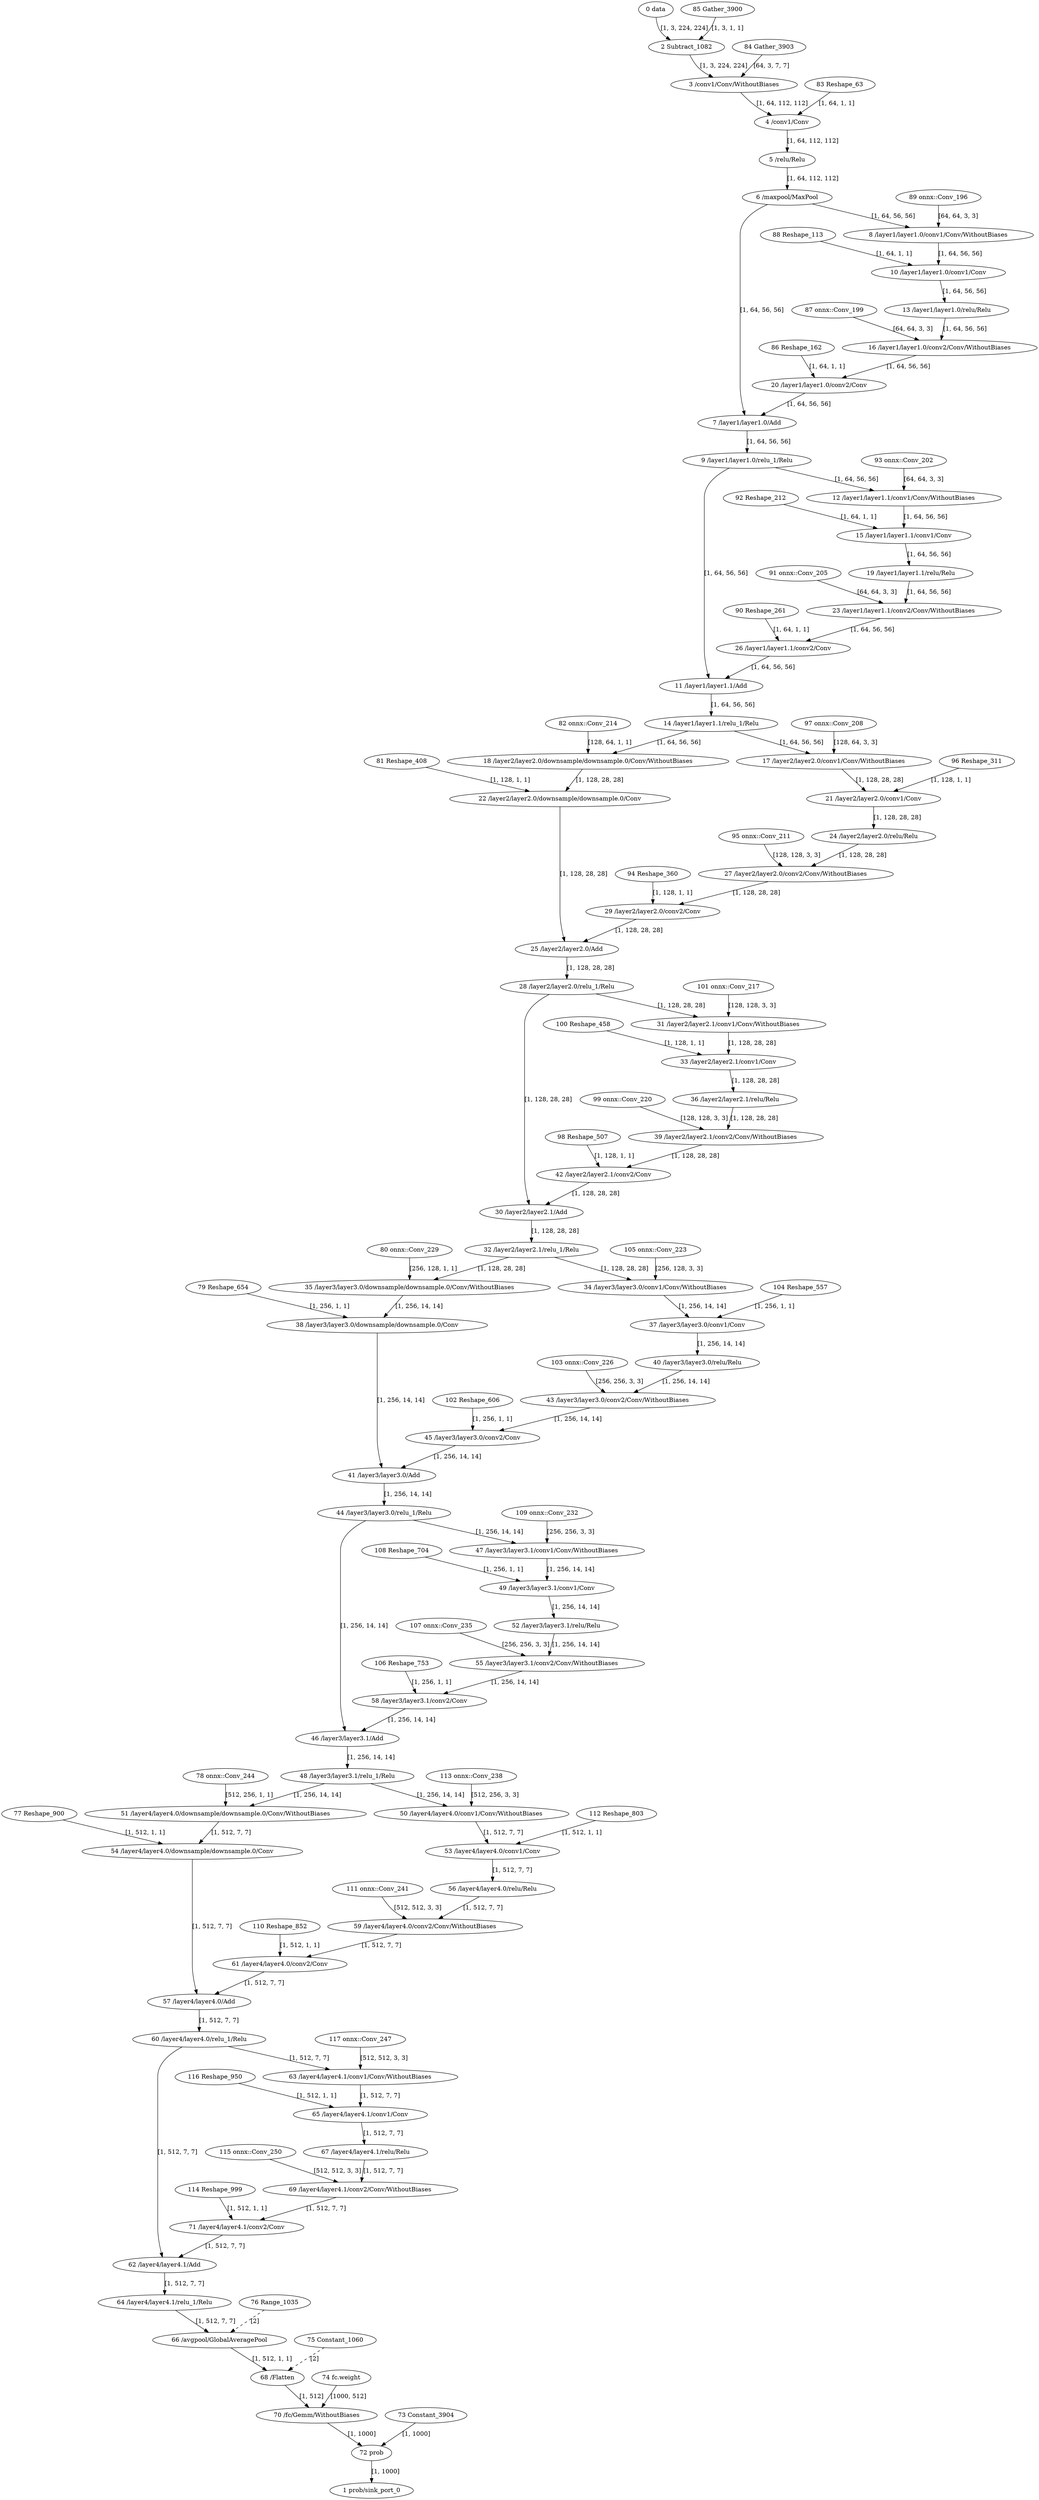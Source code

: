 strict digraph  {
"0 data" [id=0, type=nncf_model_input];
"1 prob/sink_port_0" [id=1, type=nncf_model_output];
"2 Subtract_1082" [id=2, type=Subtract];
"3 /conv1/Conv/WithoutBiases" [id=3, type=Convolution];
"4 /conv1/Conv" [id=4, type=Add];
"5 /relu/Relu" [id=5, type=Relu];
"6 /maxpool/MaxPool" [id=6, type=MaxPool];
"7 /layer1/layer1.0/Add" [id=7, type=Add];
"8 /layer1/layer1.0/conv1/Conv/WithoutBiases" [id=8, type=Convolution];
"9 /layer1/layer1.0/relu_1/Relu" [id=9, type=Relu];
"10 /layer1/layer1.0/conv1/Conv" [id=10, type=Add];
"11 /layer1/layer1.1/Add" [id=11, type=Add];
"12 /layer1/layer1.1/conv1/Conv/WithoutBiases" [id=12, type=Convolution];
"13 /layer1/layer1.0/relu/Relu" [id=13, type=Relu];
"14 /layer1/layer1.1/relu_1/Relu" [id=14, type=Relu];
"15 /layer1/layer1.1/conv1/Conv" [id=15, type=Add];
"16 /layer1/layer1.0/conv2/Conv/WithoutBiases" [id=16, type=Convolution];
"17 /layer2/layer2.0/conv1/Conv/WithoutBiases" [id=17, type=Convolution];
"18 /layer2/layer2.0/downsample/downsample.0/Conv/WithoutBiases" [id=18, type=Convolution];
"19 /layer1/layer1.1/relu/Relu" [id=19, type=Relu];
"20 /layer1/layer1.0/conv2/Conv" [id=20, type=Add];
"21 /layer2/layer2.0/conv1/Conv" [id=21, type=Add];
"22 /layer2/layer2.0/downsample/downsample.0/Conv" [id=22, type=Add];
"23 /layer1/layer1.1/conv2/Conv/WithoutBiases" [id=23, type=Convolution];
"24 /layer2/layer2.0/relu/Relu" [id=24, type=Relu];
"25 /layer2/layer2.0/Add" [id=25, type=Add];
"26 /layer1/layer1.1/conv2/Conv" [id=26, type=Add];
"27 /layer2/layer2.0/conv2/Conv/WithoutBiases" [id=27, type=Convolution];
"28 /layer2/layer2.0/relu_1/Relu" [id=28, type=Relu];
"29 /layer2/layer2.0/conv2/Conv" [id=29, type=Add];
"30 /layer2/layer2.1/Add" [id=30, type=Add];
"31 /layer2/layer2.1/conv1/Conv/WithoutBiases" [id=31, type=Convolution];
"32 /layer2/layer2.1/relu_1/Relu" [id=32, type=Relu];
"33 /layer2/layer2.1/conv1/Conv" [id=33, type=Add];
"34 /layer3/layer3.0/conv1/Conv/WithoutBiases" [id=34, type=Convolution];
"35 /layer3/layer3.0/downsample/downsample.0/Conv/WithoutBiases" [id=35, type=Convolution];
"36 /layer2/layer2.1/relu/Relu" [id=36, type=Relu];
"37 /layer3/layer3.0/conv1/Conv" [id=37, type=Add];
"38 /layer3/layer3.0/downsample/downsample.0/Conv" [id=38, type=Add];
"39 /layer2/layer2.1/conv2/Conv/WithoutBiases" [id=39, type=Convolution];
"40 /layer3/layer3.0/relu/Relu" [id=40, type=Relu];
"41 /layer3/layer3.0/Add" [id=41, type=Add];
"42 /layer2/layer2.1/conv2/Conv" [id=42, type=Add];
"43 /layer3/layer3.0/conv2/Conv/WithoutBiases" [id=43, type=Convolution];
"44 /layer3/layer3.0/relu_1/Relu" [id=44, type=Relu];
"45 /layer3/layer3.0/conv2/Conv" [id=45, type=Add];
"46 /layer3/layer3.1/Add" [id=46, type=Add];
"47 /layer3/layer3.1/conv1/Conv/WithoutBiases" [id=47, type=Convolution];
"48 /layer3/layer3.1/relu_1/Relu" [id=48, type=Relu];
"49 /layer3/layer3.1/conv1/Conv" [id=49, type=Add];
"50 /layer4/layer4.0/conv1/Conv/WithoutBiases" [id=50, type=Convolution];
"51 /layer4/layer4.0/downsample/downsample.0/Conv/WithoutBiases" [id=51, type=Convolution];
"52 /layer3/layer3.1/relu/Relu" [id=52, type=Relu];
"53 /layer4/layer4.0/conv1/Conv" [id=53, type=Add];
"54 /layer4/layer4.0/downsample/downsample.0/Conv" [id=54, type=Add];
"55 /layer3/layer3.1/conv2/Conv/WithoutBiases" [id=55, type=Convolution];
"56 /layer4/layer4.0/relu/Relu" [id=56, type=Relu];
"57 /layer4/layer4.0/Add" [id=57, type=Add];
"58 /layer3/layer3.1/conv2/Conv" [id=58, type=Add];
"59 /layer4/layer4.0/conv2/Conv/WithoutBiases" [id=59, type=Convolution];
"60 /layer4/layer4.0/relu_1/Relu" [id=60, type=Relu];
"61 /layer4/layer4.0/conv2/Conv" [id=61, type=Add];
"62 /layer4/layer4.1/Add" [id=62, type=Add];
"63 /layer4/layer4.1/conv1/Conv/WithoutBiases" [id=63, type=Convolution];
"64 /layer4/layer4.1/relu_1/Relu" [id=64, type=Relu];
"65 /layer4/layer4.1/conv1/Conv" [id=65, type=Add];
"66 /avgpool/GlobalAveragePool" [id=66, type=ReduceMean];
"67 /layer4/layer4.1/relu/Relu" [id=67, type=Relu];
"68 /Flatten" [id=68, type=Reshape];
"69 /layer4/layer4.1/conv2/Conv/WithoutBiases" [id=69, type=Convolution];
"70 /fc/Gemm/WithoutBiases" [id=70, type=MatMul];
"71 /layer4/layer4.1/conv2/Conv" [id=71, type=Add];
"72 prob" [id=72, type=Add];
"73 Constant_3904" [id=73, type=Constant];
"74 fc.weight" [id=74, type=Constant];
"75 Constant_1060" [id=75, type=Constant];
"76 Range_1035" [id=76, type=Constant];
"77 Reshape_900" [id=77, type=Constant];
"78 onnx^^Conv_244" [id=78, label="78 onnx::Conv_244", type=Constant];
"79 Reshape_654" [id=79, type=Constant];
"80 onnx^^Conv_229" [id=80, label="80 onnx::Conv_229", type=Constant];
"81 Reshape_408" [id=81, type=Constant];
"82 onnx^^Conv_214" [id=82, label="82 onnx::Conv_214", type=Constant];
"83 Reshape_63" [id=83, type=Constant];
"84 Gather_3903" [id=84, type=Constant];
"85 Gather_3900" [id=85, type=Constant];
"86 Reshape_162" [id=86, type=Constant];
"87 onnx^^Conv_199" [id=87, label="87 onnx::Conv_199", type=Constant];
"88 Reshape_113" [id=88, type=Constant];
"89 onnx^^Conv_196" [id=89, label="89 onnx::Conv_196", type=Constant];
"90 Reshape_261" [id=90, type=Constant];
"91 onnx^^Conv_205" [id=91, label="91 onnx::Conv_205", type=Constant];
"92 Reshape_212" [id=92, type=Constant];
"93 onnx^^Conv_202" [id=93, label="93 onnx::Conv_202", type=Constant];
"94 Reshape_360" [id=94, type=Constant];
"95 onnx^^Conv_211" [id=95, label="95 onnx::Conv_211", type=Constant];
"96 Reshape_311" [id=96, type=Constant];
"97 onnx^^Conv_208" [id=97, label="97 onnx::Conv_208", type=Constant];
"98 Reshape_507" [id=98, type=Constant];
"99 onnx^^Conv_220" [id=99, label="99 onnx::Conv_220", type=Constant];
"100 Reshape_458" [id=100, type=Constant];
"101 onnx^^Conv_217" [id=101, label="101 onnx::Conv_217", type=Constant];
"102 Reshape_606" [id=102, type=Constant];
"103 onnx^^Conv_226" [id=103, label="103 onnx::Conv_226", type=Constant];
"104 Reshape_557" [id=104, type=Constant];
"105 onnx^^Conv_223" [id=105, label="105 onnx::Conv_223", type=Constant];
"106 Reshape_753" [id=106, type=Constant];
"107 onnx^^Conv_235" [id=107, label="107 onnx::Conv_235", type=Constant];
"108 Reshape_704" [id=108, type=Constant];
"109 onnx^^Conv_232" [id=109, label="109 onnx::Conv_232", type=Constant];
"110 Reshape_852" [id=110, type=Constant];
"111 onnx^^Conv_241" [id=111, label="111 onnx::Conv_241", type=Constant];
"112 Reshape_803" [id=112, type=Constant];
"113 onnx^^Conv_238" [id=113, label="113 onnx::Conv_238", type=Constant];
"114 Reshape_999" [id=114, type=Constant];
"115 onnx^^Conv_250" [id=115, label="115 onnx::Conv_250", type=Constant];
"116 Reshape_950" [id=116, type=Constant];
"117 onnx^^Conv_247" [id=117, label="117 onnx::Conv_247", type=Constant];
"0 data" -> "2 Subtract_1082"  [label="[1, 3, 224, 224]", style=solid];
"2 Subtract_1082" -> "3 /conv1/Conv/WithoutBiases"  [label="[1, 3, 224, 224]", style=solid];
"3 /conv1/Conv/WithoutBiases" -> "4 /conv1/Conv"  [label="[1, 64, 112, 112]", style=solid];
"4 /conv1/Conv" -> "5 /relu/Relu"  [label="[1, 64, 112, 112]", style=solid];
"5 /relu/Relu" -> "6 /maxpool/MaxPool"  [label="[1, 64, 112, 112]", style=solid];
"6 /maxpool/MaxPool" -> "7 /layer1/layer1.0/Add"  [label="[1, 64, 56, 56]", style=solid];
"6 /maxpool/MaxPool" -> "8 /layer1/layer1.0/conv1/Conv/WithoutBiases"  [label="[1, 64, 56, 56]", style=solid];
"7 /layer1/layer1.0/Add" -> "9 /layer1/layer1.0/relu_1/Relu"  [label="[1, 64, 56, 56]", style=solid];
"8 /layer1/layer1.0/conv1/Conv/WithoutBiases" -> "10 /layer1/layer1.0/conv1/Conv"  [label="[1, 64, 56, 56]", style=solid];
"9 /layer1/layer1.0/relu_1/Relu" -> "11 /layer1/layer1.1/Add"  [label="[1, 64, 56, 56]", style=solid];
"9 /layer1/layer1.0/relu_1/Relu" -> "12 /layer1/layer1.1/conv1/Conv/WithoutBiases"  [label="[1, 64, 56, 56]", style=solid];
"10 /layer1/layer1.0/conv1/Conv" -> "13 /layer1/layer1.0/relu/Relu"  [label="[1, 64, 56, 56]", style=solid];
"11 /layer1/layer1.1/Add" -> "14 /layer1/layer1.1/relu_1/Relu"  [label="[1, 64, 56, 56]", style=solid];
"12 /layer1/layer1.1/conv1/Conv/WithoutBiases" -> "15 /layer1/layer1.1/conv1/Conv"  [label="[1, 64, 56, 56]", style=solid];
"13 /layer1/layer1.0/relu/Relu" -> "16 /layer1/layer1.0/conv2/Conv/WithoutBiases"  [label="[1, 64, 56, 56]", style=solid];
"14 /layer1/layer1.1/relu_1/Relu" -> "17 /layer2/layer2.0/conv1/Conv/WithoutBiases"  [label="[1, 64, 56, 56]", style=solid];
"14 /layer1/layer1.1/relu_1/Relu" -> "18 /layer2/layer2.0/downsample/downsample.0/Conv/WithoutBiases"  [label="[1, 64, 56, 56]", style=solid];
"15 /layer1/layer1.1/conv1/Conv" -> "19 /layer1/layer1.1/relu/Relu"  [label="[1, 64, 56, 56]", style=solid];
"16 /layer1/layer1.0/conv2/Conv/WithoutBiases" -> "20 /layer1/layer1.0/conv2/Conv"  [label="[1, 64, 56, 56]", style=solid];
"17 /layer2/layer2.0/conv1/Conv/WithoutBiases" -> "21 /layer2/layer2.0/conv1/Conv"  [label="[1, 128, 28, 28]", style=solid];
"18 /layer2/layer2.0/downsample/downsample.0/Conv/WithoutBiases" -> "22 /layer2/layer2.0/downsample/downsample.0/Conv"  [label="[1, 128, 28, 28]", style=solid];
"19 /layer1/layer1.1/relu/Relu" -> "23 /layer1/layer1.1/conv2/Conv/WithoutBiases"  [label="[1, 64, 56, 56]", style=solid];
"20 /layer1/layer1.0/conv2/Conv" -> "7 /layer1/layer1.0/Add"  [label="[1, 64, 56, 56]", style=solid];
"21 /layer2/layer2.0/conv1/Conv" -> "24 /layer2/layer2.0/relu/Relu"  [label="[1, 128, 28, 28]", style=solid];
"22 /layer2/layer2.0/downsample/downsample.0/Conv" -> "25 /layer2/layer2.0/Add"  [label="[1, 128, 28, 28]", style=solid];
"23 /layer1/layer1.1/conv2/Conv/WithoutBiases" -> "26 /layer1/layer1.1/conv2/Conv"  [label="[1, 64, 56, 56]", style=solid];
"24 /layer2/layer2.0/relu/Relu" -> "27 /layer2/layer2.0/conv2/Conv/WithoutBiases"  [label="[1, 128, 28, 28]", style=solid];
"25 /layer2/layer2.0/Add" -> "28 /layer2/layer2.0/relu_1/Relu"  [label="[1, 128, 28, 28]", style=solid];
"26 /layer1/layer1.1/conv2/Conv" -> "11 /layer1/layer1.1/Add"  [label="[1, 64, 56, 56]", style=solid];
"27 /layer2/layer2.0/conv2/Conv/WithoutBiases" -> "29 /layer2/layer2.0/conv2/Conv"  [label="[1, 128, 28, 28]", style=solid];
"28 /layer2/layer2.0/relu_1/Relu" -> "30 /layer2/layer2.1/Add"  [label="[1, 128, 28, 28]", style=solid];
"28 /layer2/layer2.0/relu_1/Relu" -> "31 /layer2/layer2.1/conv1/Conv/WithoutBiases"  [label="[1, 128, 28, 28]", style=solid];
"29 /layer2/layer2.0/conv2/Conv" -> "25 /layer2/layer2.0/Add"  [label="[1, 128, 28, 28]", style=solid];
"30 /layer2/layer2.1/Add" -> "32 /layer2/layer2.1/relu_1/Relu"  [label="[1, 128, 28, 28]", style=solid];
"31 /layer2/layer2.1/conv1/Conv/WithoutBiases" -> "33 /layer2/layer2.1/conv1/Conv"  [label="[1, 128, 28, 28]", style=solid];
"32 /layer2/layer2.1/relu_1/Relu" -> "34 /layer3/layer3.0/conv1/Conv/WithoutBiases"  [label="[1, 128, 28, 28]", style=solid];
"32 /layer2/layer2.1/relu_1/Relu" -> "35 /layer3/layer3.0/downsample/downsample.0/Conv/WithoutBiases"  [label="[1, 128, 28, 28]", style=solid];
"33 /layer2/layer2.1/conv1/Conv" -> "36 /layer2/layer2.1/relu/Relu"  [label="[1, 128, 28, 28]", style=solid];
"34 /layer3/layer3.0/conv1/Conv/WithoutBiases" -> "37 /layer3/layer3.0/conv1/Conv"  [label="[1, 256, 14, 14]", style=solid];
"35 /layer3/layer3.0/downsample/downsample.0/Conv/WithoutBiases" -> "38 /layer3/layer3.0/downsample/downsample.0/Conv"  [label="[1, 256, 14, 14]", style=solid];
"36 /layer2/layer2.1/relu/Relu" -> "39 /layer2/layer2.1/conv2/Conv/WithoutBiases"  [label="[1, 128, 28, 28]", style=solid];
"37 /layer3/layer3.0/conv1/Conv" -> "40 /layer3/layer3.0/relu/Relu"  [label="[1, 256, 14, 14]", style=solid];
"38 /layer3/layer3.0/downsample/downsample.0/Conv" -> "41 /layer3/layer3.0/Add"  [label="[1, 256, 14, 14]", style=solid];
"39 /layer2/layer2.1/conv2/Conv/WithoutBiases" -> "42 /layer2/layer2.1/conv2/Conv"  [label="[1, 128, 28, 28]", style=solid];
"40 /layer3/layer3.0/relu/Relu" -> "43 /layer3/layer3.0/conv2/Conv/WithoutBiases"  [label="[1, 256, 14, 14]", style=solid];
"41 /layer3/layer3.0/Add" -> "44 /layer3/layer3.0/relu_1/Relu"  [label="[1, 256, 14, 14]", style=solid];
"42 /layer2/layer2.1/conv2/Conv" -> "30 /layer2/layer2.1/Add"  [label="[1, 128, 28, 28]", style=solid];
"43 /layer3/layer3.0/conv2/Conv/WithoutBiases" -> "45 /layer3/layer3.0/conv2/Conv"  [label="[1, 256, 14, 14]", style=solid];
"44 /layer3/layer3.0/relu_1/Relu" -> "46 /layer3/layer3.1/Add"  [label="[1, 256, 14, 14]", style=solid];
"44 /layer3/layer3.0/relu_1/Relu" -> "47 /layer3/layer3.1/conv1/Conv/WithoutBiases"  [label="[1, 256, 14, 14]", style=solid];
"45 /layer3/layer3.0/conv2/Conv" -> "41 /layer3/layer3.0/Add"  [label="[1, 256, 14, 14]", style=solid];
"46 /layer3/layer3.1/Add" -> "48 /layer3/layer3.1/relu_1/Relu"  [label="[1, 256, 14, 14]", style=solid];
"47 /layer3/layer3.1/conv1/Conv/WithoutBiases" -> "49 /layer3/layer3.1/conv1/Conv"  [label="[1, 256, 14, 14]", style=solid];
"48 /layer3/layer3.1/relu_1/Relu" -> "50 /layer4/layer4.0/conv1/Conv/WithoutBiases"  [label="[1, 256, 14, 14]", style=solid];
"48 /layer3/layer3.1/relu_1/Relu" -> "51 /layer4/layer4.0/downsample/downsample.0/Conv/WithoutBiases"  [label="[1, 256, 14, 14]", style=solid];
"49 /layer3/layer3.1/conv1/Conv" -> "52 /layer3/layer3.1/relu/Relu"  [label="[1, 256, 14, 14]", style=solid];
"50 /layer4/layer4.0/conv1/Conv/WithoutBiases" -> "53 /layer4/layer4.0/conv1/Conv"  [label="[1, 512, 7, 7]", style=solid];
"51 /layer4/layer4.0/downsample/downsample.0/Conv/WithoutBiases" -> "54 /layer4/layer4.0/downsample/downsample.0/Conv"  [label="[1, 512, 7, 7]", style=solid];
"52 /layer3/layer3.1/relu/Relu" -> "55 /layer3/layer3.1/conv2/Conv/WithoutBiases"  [label="[1, 256, 14, 14]", style=solid];
"53 /layer4/layer4.0/conv1/Conv" -> "56 /layer4/layer4.0/relu/Relu"  [label="[1, 512, 7, 7]", style=solid];
"54 /layer4/layer4.0/downsample/downsample.0/Conv" -> "57 /layer4/layer4.0/Add"  [label="[1, 512, 7, 7]", style=solid];
"55 /layer3/layer3.1/conv2/Conv/WithoutBiases" -> "58 /layer3/layer3.1/conv2/Conv"  [label="[1, 256, 14, 14]", style=solid];
"56 /layer4/layer4.0/relu/Relu" -> "59 /layer4/layer4.0/conv2/Conv/WithoutBiases"  [label="[1, 512, 7, 7]", style=solid];
"57 /layer4/layer4.0/Add" -> "60 /layer4/layer4.0/relu_1/Relu"  [label="[1, 512, 7, 7]", style=solid];
"58 /layer3/layer3.1/conv2/Conv" -> "46 /layer3/layer3.1/Add"  [label="[1, 256, 14, 14]", style=solid];
"59 /layer4/layer4.0/conv2/Conv/WithoutBiases" -> "61 /layer4/layer4.0/conv2/Conv"  [label="[1, 512, 7, 7]", style=solid];
"60 /layer4/layer4.0/relu_1/Relu" -> "62 /layer4/layer4.1/Add"  [label="[1, 512, 7, 7]", style=solid];
"60 /layer4/layer4.0/relu_1/Relu" -> "63 /layer4/layer4.1/conv1/Conv/WithoutBiases"  [label="[1, 512, 7, 7]", style=solid];
"61 /layer4/layer4.0/conv2/Conv" -> "57 /layer4/layer4.0/Add"  [label="[1, 512, 7, 7]", style=solid];
"62 /layer4/layer4.1/Add" -> "64 /layer4/layer4.1/relu_1/Relu"  [label="[1, 512, 7, 7]", style=solid];
"63 /layer4/layer4.1/conv1/Conv/WithoutBiases" -> "65 /layer4/layer4.1/conv1/Conv"  [label="[1, 512, 7, 7]", style=solid];
"64 /layer4/layer4.1/relu_1/Relu" -> "66 /avgpool/GlobalAveragePool"  [label="[1, 512, 7, 7]", style=solid];
"65 /layer4/layer4.1/conv1/Conv" -> "67 /layer4/layer4.1/relu/Relu"  [label="[1, 512, 7, 7]", style=solid];
"66 /avgpool/GlobalAveragePool" -> "68 /Flatten"  [label="[1, 512, 1, 1]", style=solid];
"67 /layer4/layer4.1/relu/Relu" -> "69 /layer4/layer4.1/conv2/Conv/WithoutBiases"  [label="[1, 512, 7, 7]", style=solid];
"68 /Flatten" -> "70 /fc/Gemm/WithoutBiases"  [label="[1, 512]", style=solid];
"69 /layer4/layer4.1/conv2/Conv/WithoutBiases" -> "71 /layer4/layer4.1/conv2/Conv"  [label="[1, 512, 7, 7]", style=solid];
"70 /fc/Gemm/WithoutBiases" -> "72 prob"  [label="[1, 1000]", style=solid];
"71 /layer4/layer4.1/conv2/Conv" -> "62 /layer4/layer4.1/Add"  [label="[1, 512, 7, 7]", style=solid];
"72 prob" -> "1 prob/sink_port_0"  [label="[1, 1000]", style=solid];
"73 Constant_3904" -> "72 prob"  [label="[1, 1000]", style=solid];
"74 fc.weight" -> "70 /fc/Gemm/WithoutBiases"  [label="[1000, 512]", style=solid];
"75 Constant_1060" -> "68 /Flatten"  [label="[2]", style=dashed];
"76 Range_1035" -> "66 /avgpool/GlobalAveragePool"  [label="[2]", style=dashed];
"77 Reshape_900" -> "54 /layer4/layer4.0/downsample/downsample.0/Conv"  [label="[1, 512, 1, 1]", style=solid];
"78 onnx^^Conv_244" -> "51 /layer4/layer4.0/downsample/downsample.0/Conv/WithoutBiases"  [label="[512, 256, 1, 1]", style=solid];
"79 Reshape_654" -> "38 /layer3/layer3.0/downsample/downsample.0/Conv"  [label="[1, 256, 1, 1]", style=solid];
"80 onnx^^Conv_229" -> "35 /layer3/layer3.0/downsample/downsample.0/Conv/WithoutBiases"  [label="[256, 128, 1, 1]", style=solid];
"81 Reshape_408" -> "22 /layer2/layer2.0/downsample/downsample.0/Conv"  [label="[1, 128, 1, 1]", style=solid];
"82 onnx^^Conv_214" -> "18 /layer2/layer2.0/downsample/downsample.0/Conv/WithoutBiases"  [label="[128, 64, 1, 1]", style=solid];
"83 Reshape_63" -> "4 /conv1/Conv"  [label="[1, 64, 1, 1]", style=solid];
"84 Gather_3903" -> "3 /conv1/Conv/WithoutBiases"  [label="[64, 3, 7, 7]", style=solid];
"85 Gather_3900" -> "2 Subtract_1082"  [label="[1, 3, 1, 1]", style=solid];
"86 Reshape_162" -> "20 /layer1/layer1.0/conv2/Conv"  [label="[1, 64, 1, 1]", style=solid];
"87 onnx^^Conv_199" -> "16 /layer1/layer1.0/conv2/Conv/WithoutBiases"  [label="[64, 64, 3, 3]", style=solid];
"88 Reshape_113" -> "10 /layer1/layer1.0/conv1/Conv"  [label="[1, 64, 1, 1]", style=solid];
"89 onnx^^Conv_196" -> "8 /layer1/layer1.0/conv1/Conv/WithoutBiases"  [label="[64, 64, 3, 3]", style=solid];
"90 Reshape_261" -> "26 /layer1/layer1.1/conv2/Conv"  [label="[1, 64, 1, 1]", style=solid];
"91 onnx^^Conv_205" -> "23 /layer1/layer1.1/conv2/Conv/WithoutBiases"  [label="[64, 64, 3, 3]", style=solid];
"92 Reshape_212" -> "15 /layer1/layer1.1/conv1/Conv"  [label="[1, 64, 1, 1]", style=solid];
"93 onnx^^Conv_202" -> "12 /layer1/layer1.1/conv1/Conv/WithoutBiases"  [label="[64, 64, 3, 3]", style=solid];
"94 Reshape_360" -> "29 /layer2/layer2.0/conv2/Conv"  [label="[1, 128, 1, 1]", style=solid];
"95 onnx^^Conv_211" -> "27 /layer2/layer2.0/conv2/Conv/WithoutBiases"  [label="[128, 128, 3, 3]", style=solid];
"96 Reshape_311" -> "21 /layer2/layer2.0/conv1/Conv"  [label="[1, 128, 1, 1]", style=solid];
"97 onnx^^Conv_208" -> "17 /layer2/layer2.0/conv1/Conv/WithoutBiases"  [label="[128, 64, 3, 3]", style=solid];
"98 Reshape_507" -> "42 /layer2/layer2.1/conv2/Conv"  [label="[1, 128, 1, 1]", style=solid];
"99 onnx^^Conv_220" -> "39 /layer2/layer2.1/conv2/Conv/WithoutBiases"  [label="[128, 128, 3, 3]", style=solid];
"100 Reshape_458" -> "33 /layer2/layer2.1/conv1/Conv"  [label="[1, 128, 1, 1]", style=solid];
"101 onnx^^Conv_217" -> "31 /layer2/layer2.1/conv1/Conv/WithoutBiases"  [label="[128, 128, 3, 3]", style=solid];
"102 Reshape_606" -> "45 /layer3/layer3.0/conv2/Conv"  [label="[1, 256, 1, 1]", style=solid];
"103 onnx^^Conv_226" -> "43 /layer3/layer3.0/conv2/Conv/WithoutBiases"  [label="[256, 256, 3, 3]", style=solid];
"104 Reshape_557" -> "37 /layer3/layer3.0/conv1/Conv"  [label="[1, 256, 1, 1]", style=solid];
"105 onnx^^Conv_223" -> "34 /layer3/layer3.0/conv1/Conv/WithoutBiases"  [label="[256, 128, 3, 3]", style=solid];
"106 Reshape_753" -> "58 /layer3/layer3.1/conv2/Conv"  [label="[1, 256, 1, 1]", style=solid];
"107 onnx^^Conv_235" -> "55 /layer3/layer3.1/conv2/Conv/WithoutBiases"  [label="[256, 256, 3, 3]", style=solid];
"108 Reshape_704" -> "49 /layer3/layer3.1/conv1/Conv"  [label="[1, 256, 1, 1]", style=solid];
"109 onnx^^Conv_232" -> "47 /layer3/layer3.1/conv1/Conv/WithoutBiases"  [label="[256, 256, 3, 3]", style=solid];
"110 Reshape_852" -> "61 /layer4/layer4.0/conv2/Conv"  [label="[1, 512, 1, 1]", style=solid];
"111 onnx^^Conv_241" -> "59 /layer4/layer4.0/conv2/Conv/WithoutBiases"  [label="[512, 512, 3, 3]", style=solid];
"112 Reshape_803" -> "53 /layer4/layer4.0/conv1/Conv"  [label="[1, 512, 1, 1]", style=solid];
"113 onnx^^Conv_238" -> "50 /layer4/layer4.0/conv1/Conv/WithoutBiases"  [label="[512, 256, 3, 3]", style=solid];
"114 Reshape_999" -> "71 /layer4/layer4.1/conv2/Conv"  [label="[1, 512, 1, 1]", style=solid];
"115 onnx^^Conv_250" -> "69 /layer4/layer4.1/conv2/Conv/WithoutBiases"  [label="[512, 512, 3, 3]", style=solid];
"116 Reshape_950" -> "65 /layer4/layer4.1/conv1/Conv"  [label="[1, 512, 1, 1]", style=solid];
"117 onnx^^Conv_247" -> "63 /layer4/layer4.1/conv1/Conv/WithoutBiases"  [label="[512, 512, 3, 3]", style=solid];
}
